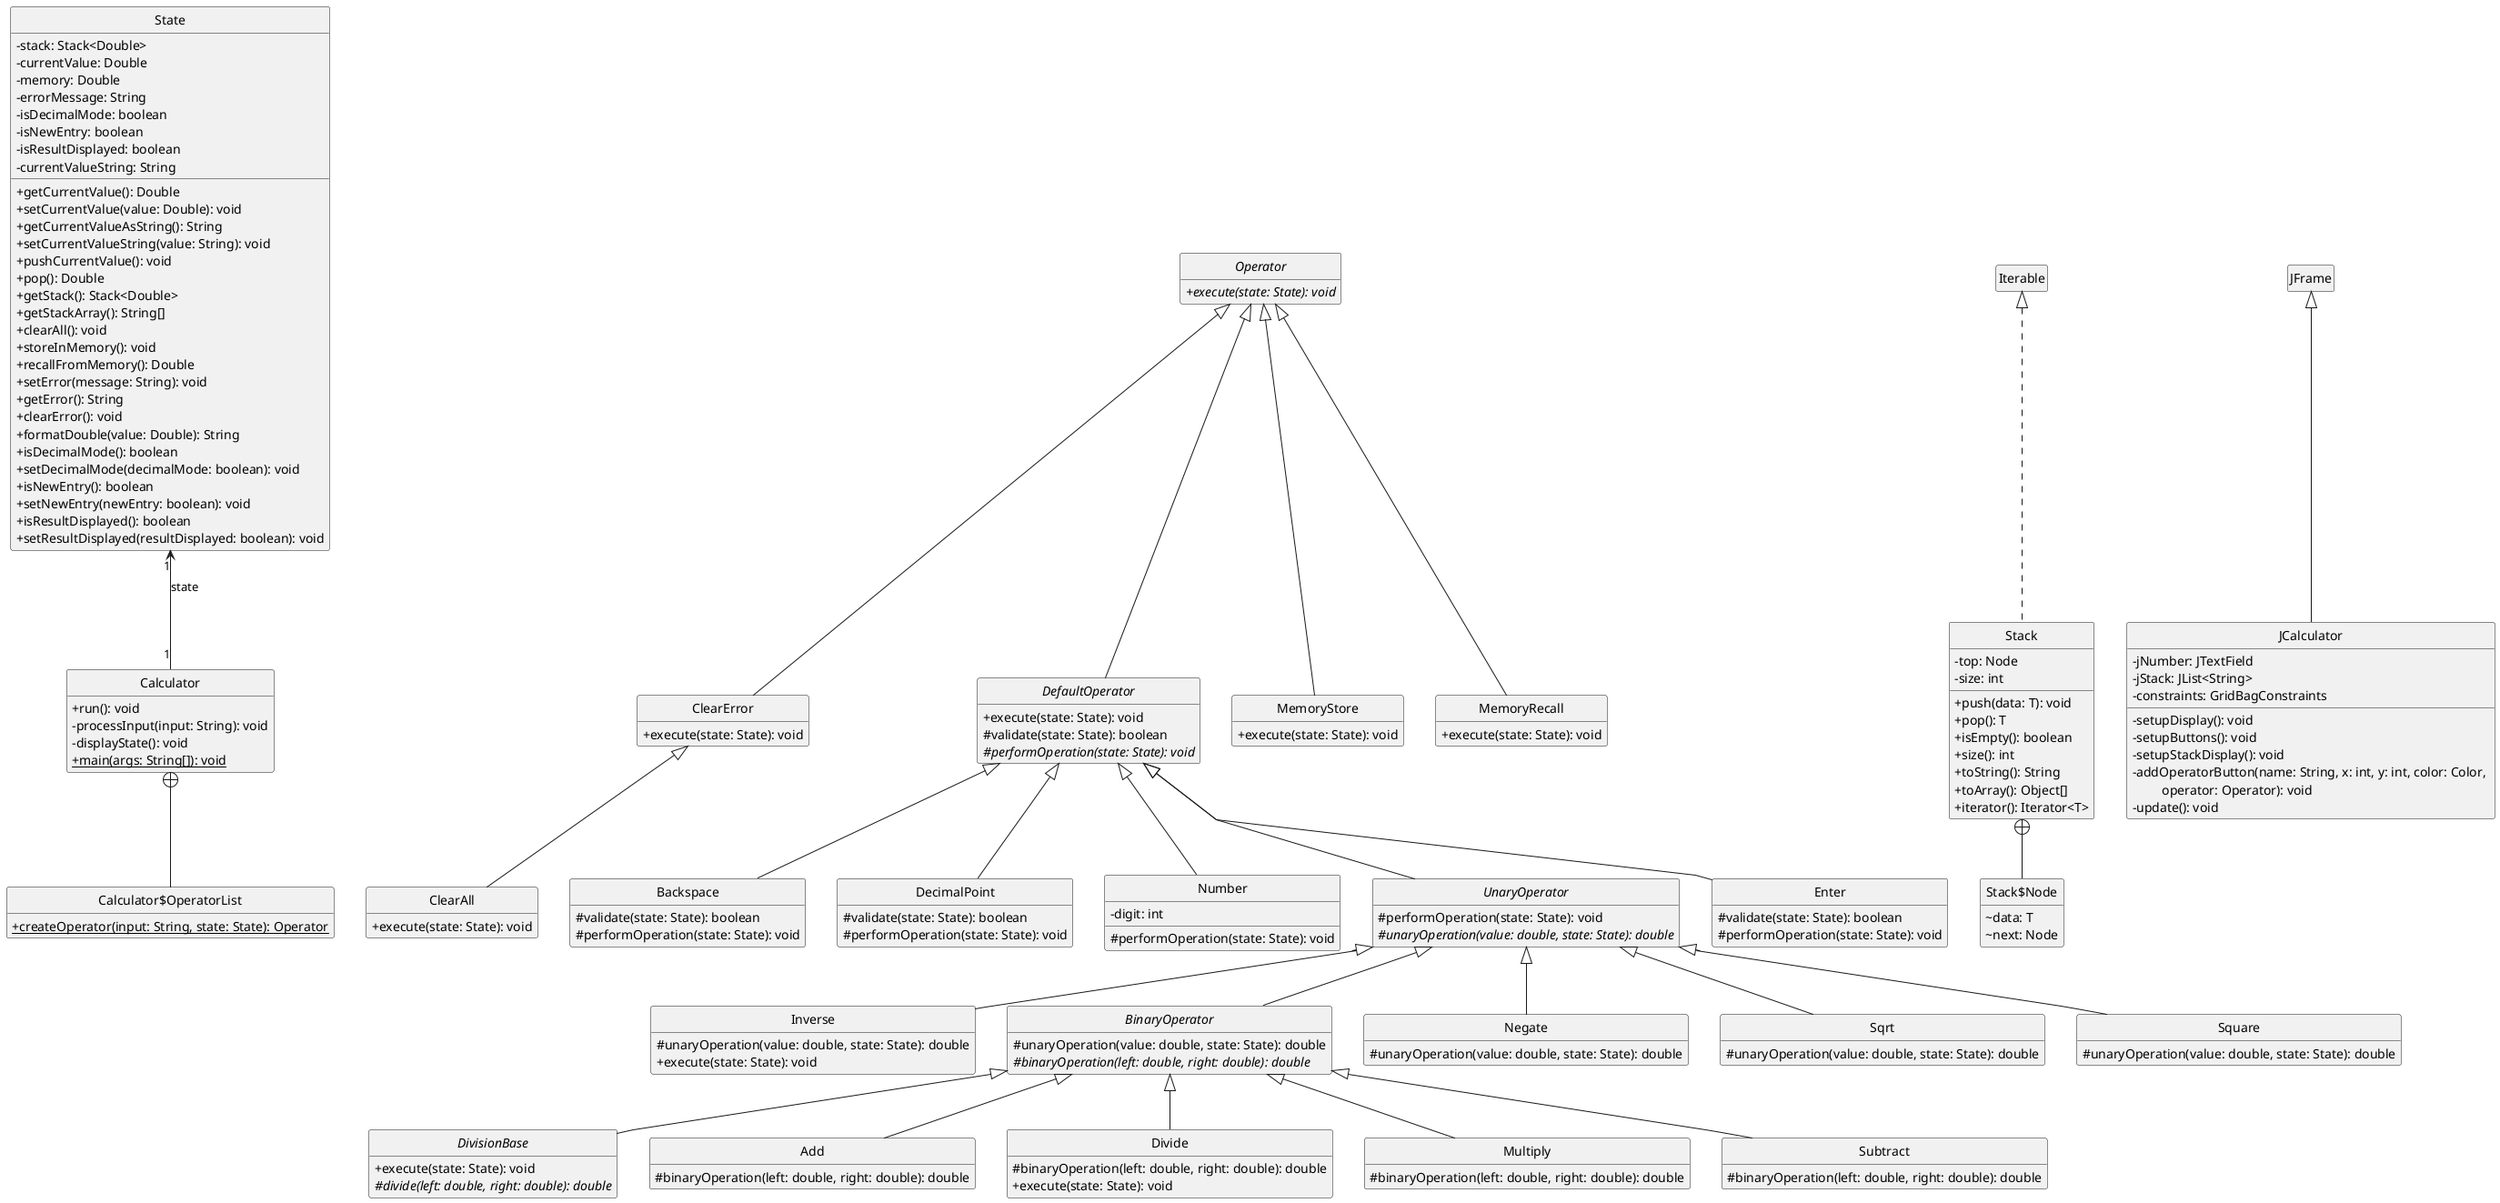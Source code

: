 @startuml

' STATIC
' Generated by CTP - https://github.com/samuelroland/ctp

' Style
hide empty members
hide circle
skinparam classAttributeIconSize 0
skinparam linetype polyline

remove *Test*
remove Main

' Additions
Calculator "1"-u->"1" State: state


' REMOVE
' - state: State

' ENDSTATIC
class Backspace {
	# validate(state: State): boolean
	# performOperation(state: State): void
}

class DecimalPoint {
	# validate(state: State): boolean
	# performOperation(state: State): void
}

class Inverse {
	# unaryOperation(value: double, state: State): double
	+ execute(state: State): void
}

abstract class BinaryOperator {
	# unaryOperation(value: double, state: State): double
	# {abstract}binaryOperation(left: double, right: double): double
}

abstract class Operator {
	+ {abstract}execute(state: State): void
}

abstract class DivisionBase {
	+ execute(state: State): void
	# {abstract}divide(left: double, right: double): double
}

class ClearError {
	+ execute(state: State): void
}

class TestUtils {
	+ {static} getComponentByName(container: Container, name: String): Component
	+ {static} getButtonByLabel(container: Container, label: String): JButton
}

class Main {
	+ {static} main(args: String): void
}

class Add {
	# binaryOperation(left: double, right: double): double
}

class Stack {
	- top: Node
	- size: int
	+ push(data: T): void
	+ pop(): T
	+ isEmpty(): boolean
	+ size(): int
	+ toString(): String
	+ toArray(): Object[]
	+ iterator(): Iterator<T>
}


class Stack$Node {
	~ data: T
	~ next: Node
}

class ClearAll {
	+ execute(state: State): void
}

abstract class DefaultOperator {
	+ execute(state: State): void
	# validate(state: State): boolean
	# {abstract}performOperation(state: State): void
}

class StackTest {
	- stack: Stack<Integer>
	+ setUp(): void
	+ testPushAndToString(): void
	+ testPop(): void
	+ testToArray(): void
	+ testIterator(): void
	+ testIsEmpty(): void
	+ testSize(): void
	+ testPopFromEmptyStack(): void
}


class StateTest {
	
	+ setUp(): void
	+ testStackOperations(): void
	+ testCurrentValue(): void
	+ testMemoryOperations(): void
	+ testErrorHandling(): void
	+ testClearAll(): void
	+ testFlags(): void
	+ testStackToArray(): void
	+ testCurrentValueAsString(): void
}


class Divide {
	# binaryOperation(left: double, right: double): double
	+ execute(state: State): void
}

class Negate {
	# unaryOperation(value: double, state: State): double
}

class MemoryStore {
	+ execute(state: State): void
}

class State {
	- stack: Stack<Double>
	- currentValue: Double
	- memory: Double
	- errorMessage: String
	- isDecimalMode: boolean
	- isNewEntry: boolean
	- isResultDisplayed: boolean
	- currentValueString: String
	+ getCurrentValue(): Double
	+ setCurrentValue(value: Double): void
	+ getCurrentValueAsString(): String
	+ setCurrentValueString(value: String): void
	+ pushCurrentValue(): void
	+ pop(): Double
	+ getStack(): Stack<Double>
	+ getStackArray(): String[]
	+ clearAll(): void
	+ storeInMemory(): void
	+ recallFromMemory(): Double
	+ setError(message: String): void
	+ getError(): String
	+ clearError(): void
	+ formatDouble(value: Double): String
	+ isDecimalMode(): boolean
	+ setDecimalMode(decimalMode: boolean): void
	+ isNewEntry(): boolean
	+ setNewEntry(newEntry: boolean): void
	+ isResultDisplayed(): boolean
	+ setResultDisplayed(resultDisplayed: boolean): void
}


class Number {
	- digit: int
	# performOperation(state: State): void
}


class MemoryRecall {
	+ execute(state: State): void
}

class Calculator {
	
	+ run(): void
	- processInput(input: String): void
	- displayState(): void
	+ {static} main(args: String[]): void
}


class Calculator$OperatorList {
	+ {static} createOperator(input: String, state: State): Operator
}

class Multiply {
	# binaryOperation(left: double, right: double): double
}

class CalculatorTest {
	- calculator: Calculator
	- outputStream: ByteArrayOutputStream
	+ setUp(): void
	- simulateInput(input: String): void
	- getConsoleOutput(): String
	+ testAddition(): void
	+ testSubtraction(): void
	+ testMultiplication(): void
	+ testDivision(): void
	+ testSquareRoot(): void
	+ testSquare(): void
	+ testNegate(): void
	+ testEnterPushesValueToStack(): void
	+ testMemoryStoreAndRecall(): void
	+ testClearAll(): void
	+ testDivisionByZero(): void
	+ testInvalidInput(): void
	+ testBackspace(): void
}


class Sqrt {
	# unaryOperation(value: double, state: State): double
}

class JCalculator {
	
	- jNumber: JTextField
	- jStack: JList<String>
	- constraints: GridBagConstraints
	- setupDisplay(): void
	- setupButtons(): void
	- setupStackDisplay(): void
	- addOperatorButton(name: String, x: int, y: int, color: Color, \n\t operator: Operator): void
	- update(): void
}


class Square {
	# unaryOperation(value: double, state: State): double
}

abstract class UnaryOperator {
	# performOperation(state: State): void
	# {abstract}unaryOperation(value: double, state: State): double
}

class JCalculatorTest {
	- calculator: JCalculator
	- displayField: JTextField
	- stackDisplay: JList<String>
	+ setUp(): void
	- getStackContents(): String[]
	- clickButton(label: String): void
	+ testAdd(): void
	+ testBackspace(): void
	+ testClearAll(): void
	+ testClearError(): void
	+ testDecimalPoint(): void
	+ testDivide(): void
	+ testEnter(): void
	+ testInverse(): void
	+ testMemoryRecallAndStore(): void
	+ testMultiply(): void
	+ testNegate(): void
	+ testNumber(): void
	+ testSqrt(): void
	+ testSquare(): void
	+ testSubtract(): void
}


class Enter {
	# validate(state: State): boolean
	# performOperation(state: State): void
}

class Subtract {
	# binaryOperation(left: double, right: double): double
}



DefaultOperator <|-- Backspace
DefaultOperator <|-- DecimalPoint
UnaryOperator <|-- Inverse
UnaryOperator <|-- BinaryOperator
BinaryOperator <|-- DivisionBase
Operator <|-- ClearError
BinaryOperator <|-- Add
Iterable <|.. Stack
Stack +-- Stack$Node
ClearError <|-- ClearAll
Operator <|-- DefaultOperator
BinaryOperator <|-- Divide
UnaryOperator <|-- Negate
Operator <|-- MemoryStore
DefaultOperator <|-- Number
Operator <|-- MemoryRecall
Calculator +-- Calculator$OperatorList
BinaryOperator <|-- Multiply
UnaryOperator <|-- Sqrt
JFrame <|-- JCalculator
UnaryOperator <|-- Square
DefaultOperator <|-- UnaryOperator
DefaultOperator <|-- Enter
BinaryOperator <|-- Subtract
@enduml
